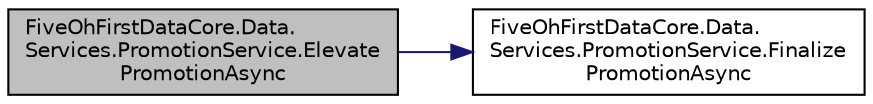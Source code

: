digraph "FiveOhFirstDataCore.Data.Services.PromotionService.ElevatePromotionAsync"
{
 // LATEX_PDF_SIZE
  edge [fontname="Helvetica",fontsize="10",labelfontname="Helvetica",labelfontsize="10"];
  node [fontname="Helvetica",fontsize="10",shape=record];
  rankdir="LR";
  Node1 [label="FiveOhFirstDataCore.Data.\lServices.PromotionService.Elevate\lPromotionAsync",height=0.2,width=0.4,color="black", fillcolor="grey75", style="filled", fontcolor="black",tooltip="Elevates a promotion to the next stage. Will finalize a promotion if able."];
  Node1 -> Node2 [color="midnightblue",fontsize="10",style="solid",fontname="Helvetica"];
  Node2 [label="FiveOhFirstDataCore.Data.\lServices.PromotionService.Finalize\lPromotionAsync",height=0.2,width=0.4,color="black", fillcolor="white", style="filled",URL="$class_five_oh_first_data_core_1_1_data_1_1_services_1_1_promotion_service.html#abe142acfd4cdf4d230da983d013ce83f",tooltip="Finalize a promotion."];
}
